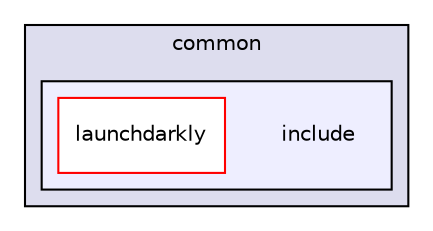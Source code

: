 digraph "/home/runner/work/cpp-sdks/cpp-sdks/libs/common/include" {
  compound=true
  node [ fontsize="10", fontname="Helvetica"];
  edge [ labelfontsize="10", labelfontname="Helvetica"];
  subgraph clusterdir_bdd9a5d540de89e9fe90efdfc6973a4f {
    graph [ bgcolor="#ddddee", pencolor="black", label="common" fontname="Helvetica", fontsize="10", URL="dir_bdd9a5d540de89e9fe90efdfc6973a4f.html"]
  subgraph clusterdir_11fbc4217d50ab21044e5ad6614aede5 {
    graph [ bgcolor="#eeeeff", pencolor="black", label="" URL="dir_11fbc4217d50ab21044e5ad6614aede5.html"];
    dir_11fbc4217d50ab21044e5ad6614aede5 [shape=plaintext label="include"];
  dir_c2789b74e52f267e573e47eeca4ce986 [shape=box label="launchdarkly" fillcolor="white" style="filled" color="red" URL="dir_c2789b74e52f267e573e47eeca4ce986.html"];
  }
  }
}
